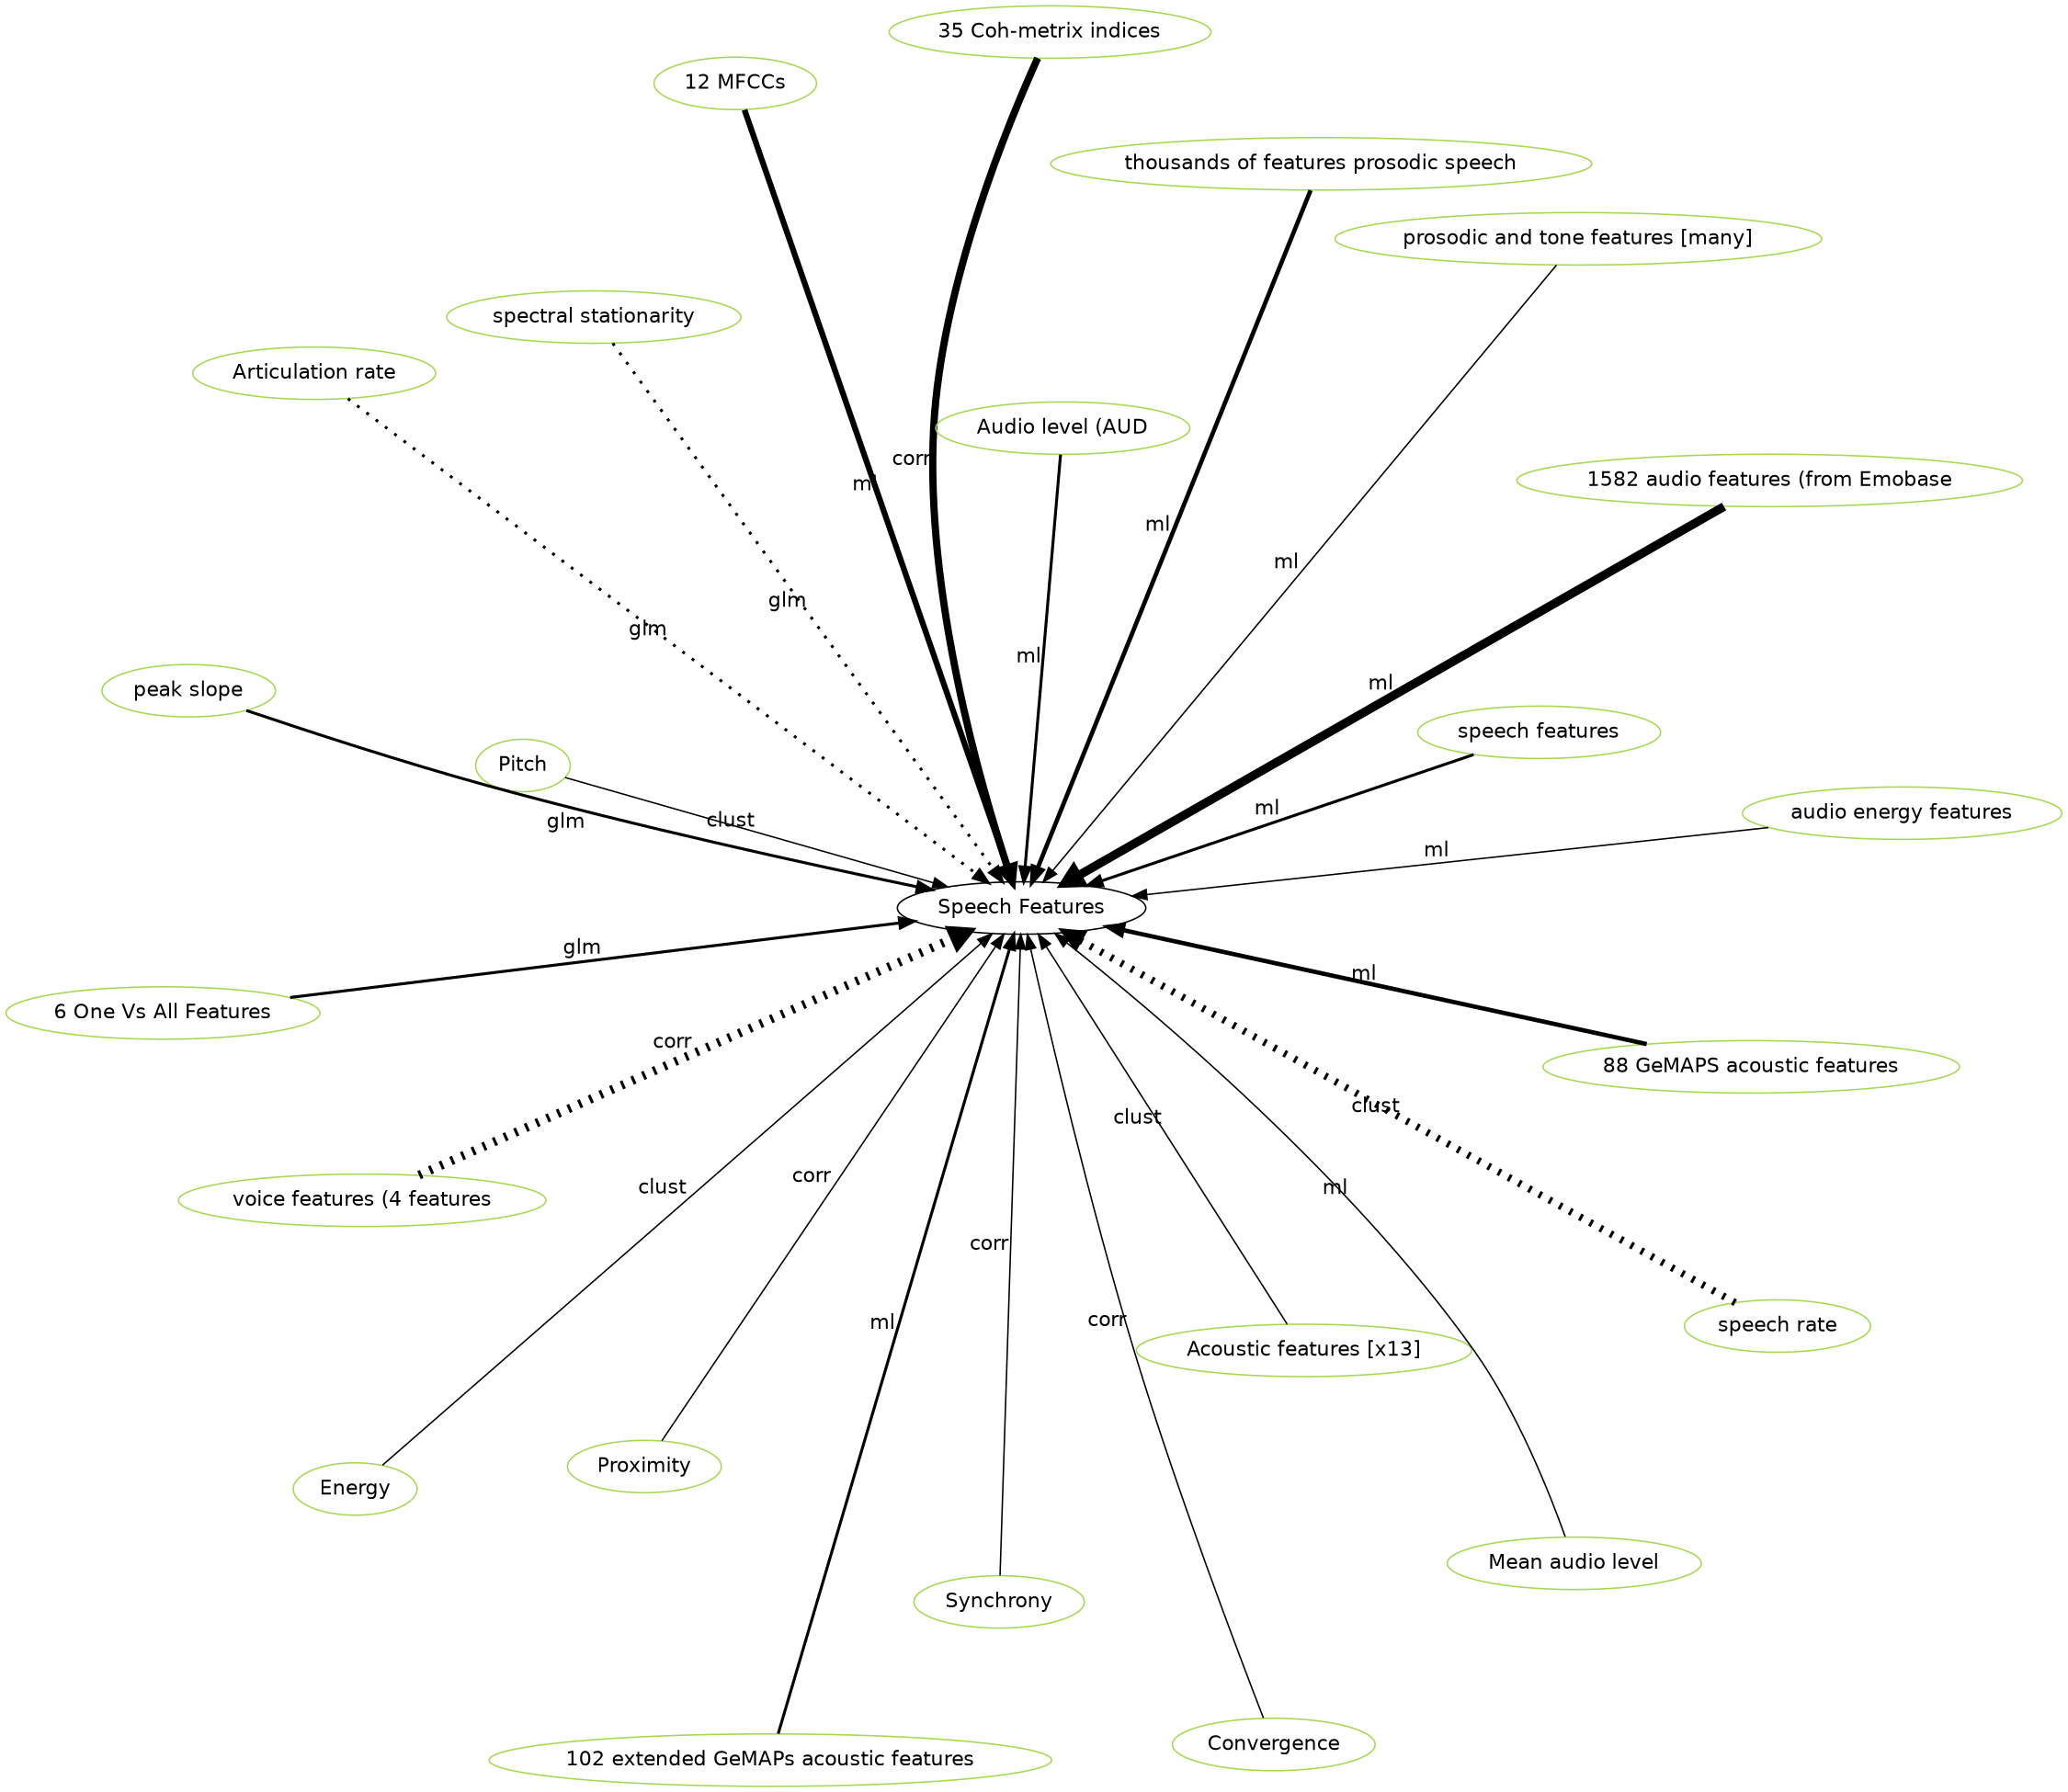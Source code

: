 digraph world {
        size="15,15";
        layout=neato
        graph [fontname = "helvetica"];
        node [fontname = "helvetica", colorscheme=set28];
        edge [fontname = "helvetica", colorscheme=set28];

	"Speech Features" [href="index.svg"];
	"88 GeMAPS acoustic features" [href="https://scholar.google.com/scholar?hl=en&q=Automatic%20Recognition%20of%20Affective%20Laughter%20in%20Spontaneous%20Dyadic%20Interactions%20from%20Audiovisual%20Signals" target="_blank" , color="5"];
	"102 extended GeMAPs acoustic features" [href="https://scholar.google.com/scholar?hl=en&q=Automatic%20Recognition%20of%20Affective%20Laughter%20in%20Spontaneous%20Dyadic%20Interactions%20from%20Audiovisual%20Signals" target="_blank" , color="5"];
	"12 MFCCs" [href="https://scholar.google.com/scholar?hl=en&q=Automatic%20Recognition%20of%20Affective%20Laughter%20in%20Spontaneous%20Dyadic%20Interactions%20from%20Audiovisual%20Signals" target="_blank" , color="5"];
	"88 GeMAPS acoustic features" [href="https://scholar.google.com/scholar?hl=en&q=Automatic%20Recognition%20of%20Affective%20Laughter%20in%20Spontaneous%20Dyadic%20Interactions%20from%20Audiovisual%20Signals" target="_blank" , color="5"];
	"12 MFCCs" [href="https://scholar.google.com/scholar?hl=en&q=Automatic%20Recognition%20of%20Affective%20Laughter%20in%20Spontaneous%20Dyadic%20Interactions%20from%20Audiovisual%20Signals" target="_blank" , color="5"];
	"12 MFCCs" [href="https://scholar.google.com/scholar?hl=en&q=Automatic%20Recognition%20of%20Affective%20Laughter%20in%20Spontaneous%20Dyadic%20Interactions%20from%20Audiovisual%20Signals" target="_blank" , color="5"];
	"88 GeMAPS acoustic features" [href="https://scholar.google.com/scholar?hl=en&q=Automatic%20Recognition%20of%20Affective%20Laughter%20in%20Spontaneous%20Dyadic%20Interactions%20from%20Audiovisual%20Signals" target="_blank" , color="5"];
	"102 extended GeMAPs acoustic features" [href="https://scholar.google.com/scholar?hl=en&q=Automatic%20Recognition%20of%20Affective%20Laughter%20in%20Spontaneous%20Dyadic%20Interactions%20from%20Audiovisual%20Signals" target="_blank" , color="5"];
	"12 MFCCs" [href="https://scholar.google.com/scholar?hl=en&q=Automatic%20Recognition%20of%20Affective%20Laughter%20in%20Spontaneous%20Dyadic%20Interactions%20from%20Audiovisual%20Signals" target="_blank" , color="5"];
	"speech features" [href="https://scholar.google.com/scholar?hl=en&q=Predicting%20Group%20Performance%20in%20Task-Based%20Interaction" target="_blank" , color="5"];
	"speech features" [href="https://scholar.google.com/scholar?hl=en&q=Predicting%20Group%20Performance%20in%20Task-Based%20Interaction" target="_blank" , color="5"];
	"Pitch" [href="https://scholar.google.com/scholar?hl=en&q=Personality%20Trait%20Classification%20via%20Co-Occurrent%20Multiparty%20Multimodal%20Event%20Discovery" target="_blank" , color="5"];
	"Energy" [href="https://scholar.google.com/scholar?hl=en&q=Personality%20Trait%20Classification%20via%20Co-Occurrent%20Multiparty%20Multimodal%20Event%20Discovery" target="_blank" , color="5"];
	"speech rate" [href="https://scholar.google.com/scholar?hl=en&q=Modeling%20Team-level%20Multimodal%20Dynamics%20during%20Multiparty%20Collaboration" target="_blank" , color="5"];
	"speech rate" [href="https://scholar.google.com/scholar?hl=en&q=Modeling%20Team-level%20Multimodal%20Dynamics%20during%20Multiparty%20Collaboration" target="_blank" , color="5"];
	"speech rate" [href="https://scholar.google.com/scholar?hl=en&q=Modeling%20Team-level%20Multimodal%20Dynamics%20during%20Multiparty%20Collaboration" target="_blank" , color="5"];
	"speech rate" [href="https://scholar.google.com/scholar?hl=en&q=Modeling%20Team-level%20Multimodal%20Dynamics%20during%20Multiparty%20Collaboration" target="_blank" , color="5"];
	"Proximity" [href="https://scholar.google.com/scholar?hl=en&q=Acoustic-Prosodic%20Entrainment%20and%20Rapport%20in%20Collaborative%20Learning%20Dialogues" target="_blank" , color="5"];
	"Convergence" [href="https://scholar.google.com/scholar?hl=en&q=Acoustic-Prosodic%20Entrainment%20and%20Rapport%20in%20Collaborative%20Learning%20Dialogues" target="_blank" , color="5"];
	"Synchrony" [href="https://scholar.google.com/scholar?hl=en&q=Acoustic-Prosodic%20Entrainment%20and%20Rapport%20in%20Collaborative%20Learning%20Dialogues" target="_blank" , color="5"];
	"6 One Vs All Features" [href="https://scholar.google.com/scholar?hl=en&q=Personality%20classification%20and%20behaviour%20interpretation:%20An%20approach%20based%20on%20feature%20categories" target="_blank" , color="5"];
	"6 One Vs All Features" [href="https://scholar.google.com/scholar?hl=en&q=Personality%20classification%20and%20behaviour%20interpretation:%20An%20approach%20based%20on%20feature%20categories" target="_blank" , color="5"];
	"audio energy features" [href="https://scholar.google.com/scholar?hl=en&q=Investigating%20Automatic%20Dominance%20Estimation%20in%20Groups%20From%20Visual%20Attention%20and%20Speaking%20Activity" target="_blank" , color="5"];
	"1582 audio features (from Emobase" [href="https://scholar.google.com/scholar?hl=en&q=High%20Accuracy%20Detection%20of%20Collaboration%20From%20Log%20Data%20and%20Superficial%20Speech%20Features" target="_blank" , color="5"];
	"1582 audio features (from Emobase" [href="https://scholar.google.com/scholar?hl=en&q=High%20Accuracy%20Detection%20of%20Collaboration%20From%20Log%20Data%20and%20Superficial%20Speech%20Features" target="_blank" , color="5"];
	"35 Coh-metrix indices" [href="https://scholar.google.com/scholar?hl=en&q=Predicting%20the%20Quality%20of%20Collaborative%20Problem%20Solving%20Through%20Linguistic%20Analysis%20of%20Discourse" target="_blank" , color="5"];
	"35 Coh-metrix indices" [href="https://scholar.google.com/scholar?hl=en&q=Predicting%20the%20Quality%20of%20Collaborative%20Problem%20Solving%20Through%20Linguistic%20Analysis%20of%20Discourse" target="_blank" , color="5"];
	"35 Coh-metrix indices" [href="https://scholar.google.com/scholar?hl=en&q=Predicting%20the%20Quality%20of%20Collaborative%20Problem%20Solving%20Through%20Linguistic%20Analysis%20of%20Discourse" target="_blank" , color="5"];
	"Acoustic features [x13]" [href="https://scholar.google.com/scholar?hl=en&q=Task-independent%20Multimodal%20Prediction%20of%20Group%20Performance%20Based%20on%20Product%20Dimensions" target="_blank" , color="5"];
	"Mean audio level" [href="https://scholar.google.com/scholar?hl=en&q=Supervised%20machine%20learning%20in%20multimodal%20learning%20analytics%20for%20estimating%20success%20in%20project-based%20learning" target="_blank" , color="5"];
	"Articulation rate" [href="https://scholar.google.com/scholar?hl=en&q=Multimodal%20prediction%20of%20expertise%20and%20leadership%20in%20learning%20groups" target="_blank" , color="5"];
	"peak slope" [href="https://scholar.google.com/scholar?hl=en&q=Multimodal%20prediction%20of%20expertise%20and%20leadership%20in%20learning%20groups" target="_blank" , color="5"];
	"spectral stationarity" [href="https://scholar.google.com/scholar?hl=en&q=Multimodal%20prediction%20of%20expertise%20and%20leadership%20in%20learning%20groups" target="_blank" , color="5"];
	"peak slope" [href="https://scholar.google.com/scholar?hl=en&q=Multimodal%20prediction%20of%20expertise%20and%20leadership%20in%20learning%20groups" target="_blank" , color="5"];
	"Articulation rate" [href="https://scholar.google.com/scholar?hl=en&q=Multimodal%20prediction%20of%20expertise%20and%20leadership%20in%20learning%20groups" target="_blank" , color="5"];
	"spectral stationarity" [href="https://scholar.google.com/scholar?hl=en&q=Multimodal%20prediction%20of%20expertise%20and%20leadership%20in%20learning%20groups" target="_blank" , color="5"];
	"Audio level (AUD" [href="https://scholar.google.com/scholar?hl=en&q=Estimation%20of%20success%20in%20collaborative%20learning%20based%20on%20multimodal%20learning%20analytics%20features" target="_blank" , color="5"];
	"voice features (4 features" [href="https://scholar.google.com/scholar?hl=en&q=Multimodal%20Analysis%20of%20Vocal%20Collaborative%20Search:A%20Public%20Corpus%20and%20Results" target="_blank" , color="5"];
	"voice features (4 features" [href="https://scholar.google.com/scholar?hl=en&q=Multimodal%20Analysis%20of%20Vocal%20Collaborative%20Search:A%20Public%20Corpus%20and%20Results" target="_blank" , color="5"];
	"voice features (4 features" [href="https://scholar.google.com/scholar?hl=en&q=Multimodal%20Analysis%20of%20Vocal%20Collaborative%20Search:A%20Public%20Corpus%20and%20Results" target="_blank" , color="5"];
	"voice features (4 features" [href="https://scholar.google.com/scholar?hl=en&q=Multimodal%20Analysis%20of%20Vocal%20Collaborative%20Search:A%20Public%20Corpus%20and%20Results" target="_blank" , color="5"];
	"voice features (4 features" [href="https://scholar.google.com/scholar?hl=en&q=Multimodal%20Analysis%20of%20Vocal%20Collaborative%20Search:A%20Public%20Corpus%20and%20Results" target="_blank" , color="5"];
	"voice features (4 features" [href="https://scholar.google.com/scholar?hl=en&q=Multimodal%20Analysis%20of%20Vocal%20Collaborative%20Search:A%20Public%20Corpus%20and%20Results" target="_blank" , color="5"];
	"thousands of features prosodic speech" [href="https://scholar.google.com/scholar?hl=en&q=Using%20the%20Tablet%20Gestures%20and%20Speech%20of%20Pairs%20of%20Students%20to%20Classify%20Their%20Collaboration" target="_blank" , color="5"];
	"prosodic and tone features [many]" [href="https://scholar.google.com/scholar?hl=en&q=Privacy-Preserving%20Speech%20Analytics%20for%20Automatic%20Assessment%20of%20Student%20Collaboration" target="_blank" , color="5"];
	"speech rate" [href="https://scholar.google.com/scholar?hl=en&q=Modeling%20Team-level%20Multimodal%20Dynamics%20during%20Multiparty%20Collaboration" target="_blank" , color="5"];
	"1582 audio features (from Emobase" [href="https://scholar.google.com/scholar?hl=en&q=High%20Accuracy%20Detection%20of%20Collaboration%20From%20Log%20Data%20and%20Superficial%20Speech%20Features" target="_blank" , color="5"];
	"1582 audio features (from Emobase" [href="https://scholar.google.com/scholar?hl=en&q=High%20Accuracy%20Detection%20of%20Collaboration%20From%20Log%20Data%20and%20Superficial%20Speech%20Features" target="_blank" , color="5"];
	"1582 audio features (from Emobase" [href="https://scholar.google.com/scholar?hl=en&q=High%20Accuracy%20Detection%20of%20Collaboration%20From%20Log%20Data%20and%20Superficial%20Speech%20Features" target="_blank" , color="5"];
	"1582 audio features (from Emobase" [href="https://scholar.google.com/scholar?hl=en&q=High%20Accuracy%20Detection%20of%20Collaboration%20From%20Log%20Data%20and%20Superficial%20Speech%20Features" target="_blank" , color="5"];
	"35 Coh-metrix indices" [href="https://scholar.google.com/scholar?hl=en&q=Predicting%20the%20Quality%20of%20Collaborative%20Problem%20Solving%20Through%20Linguistic%20Analysis%20of%20Discourse" target="_blank" , color="5"];
	"35 Coh-metrix indices" [href="https://scholar.google.com/scholar?hl=en&q=Predicting%20the%20Quality%20of%20Collaborative%20Problem%20Solving%20Through%20Linguistic%20Analysis%20of%20Discourse" target="_blank" , color="5"];
	"Audio level (AUD" [href="https://scholar.google.com/scholar?hl=en&q=Estimation%20of%20success%20in%20collaborative%20learning%20based%20on%20multimodal%20learning%20analytics%20features" target="_blank" , color="5"];
	"thousands of features prosodic speech" [href="https://scholar.google.com/scholar?hl=en&q=Using%20the%20Tablet%20Gestures%20and%20Speech%20of%20Pairs%20of%20Students%20to%20Classify%20Their%20Collaboration" target="_blank" , color="5"];
	"thousands of features prosodic speech" [href="https://scholar.google.com/scholar?hl=en&q=Using%20the%20Tablet%20Gestures%20and%20Speech%20of%20Pairs%20of%20Students%20to%20Classify%20Their%20Collaboration" target="_blank" , color="5"];
	"88 GeMAPS acoustic features" -> "Speech Features" [label="ml", labeltooltip=3, style="solid", penwidth=3];
	"102 extended GeMAPs acoustic features" -> "Speech Features" [label="ml", labeltooltip=2, style="solid", penwidth=2];
	"12 MFCCs" -> "Speech Features" [label="ml", labeltooltip=4, style="solid", penwidth=4];
	"speech features" -> "Speech Features" [label="ml", labeltooltip=2, style="solid", penwidth=2];
	"Pitch" -> "Speech Features" [label="clust", labeltooltip=1, style="solid", penwidth=1];
	"Energy" -> "Speech Features" [label="clust", labeltooltip=1, style="solid", penwidth=1];
	"speech rate" -> "Speech Features" [label="clust", labeltooltip=5, style="dotted", penwidth=5];
	"Proximity" -> "Speech Features" [label="corr", labeltooltip=1, style="solid", penwidth=1];
	"Convergence" -> "Speech Features" [label="corr", labeltooltip=1, style="solid", penwidth=1];
	"Synchrony" -> "Speech Features" [label="corr", labeltooltip=1, style="solid", penwidth=1];
	"6 One Vs All Features" -> "Speech Features" [label="glm", labeltooltip=2, style="solid", penwidth=2];
	"audio energy features" -> "Speech Features" [label="ml", labeltooltip=1, style="solid", penwidth=1];
	"1582 audio features (from Emobase" -> "Speech Features" [label="ml", labeltooltip=6, style="solid", penwidth=6];
	"35 Coh-metrix indices" -> "Speech Features" [label="corr", labeltooltip=5, style="solid", penwidth=5];
	"Acoustic features [x13]" -> "Speech Features" [label="clust", labeltooltip=1, style="solid", penwidth=1];
	"Mean audio level" -> "Speech Features" [label="ml", labeltooltip=1, style="solid", penwidth=1];
	"Articulation rate" -> "Speech Features" [label="glm", labeltooltip=2, style="dotted", penwidth=2];
	"peak slope" -> "Speech Features" [label="glm", labeltooltip=2, style="solid", penwidth=2];
	"spectral stationarity" -> "Speech Features" [label="glm", labeltooltip=2, style="dotted", penwidth=2];
	"Audio level (AUD" -> "Speech Features" [label="ml", labeltooltip=2, style="solid", penwidth=2];
	"voice features (4 features" -> "Speech Features" [label="corr", labeltooltip=6, style="dotted", penwidth=6];
	"thousands of features prosodic speech" -> "Speech Features" [label="ml", labeltooltip=3, style="solid", penwidth=3];
	"prosodic and tone features [many]" -> "Speech Features" [label="ml", labeltooltip=1, style="solid", penwidth=1];

 overlap=false 
 splines = true; 


}